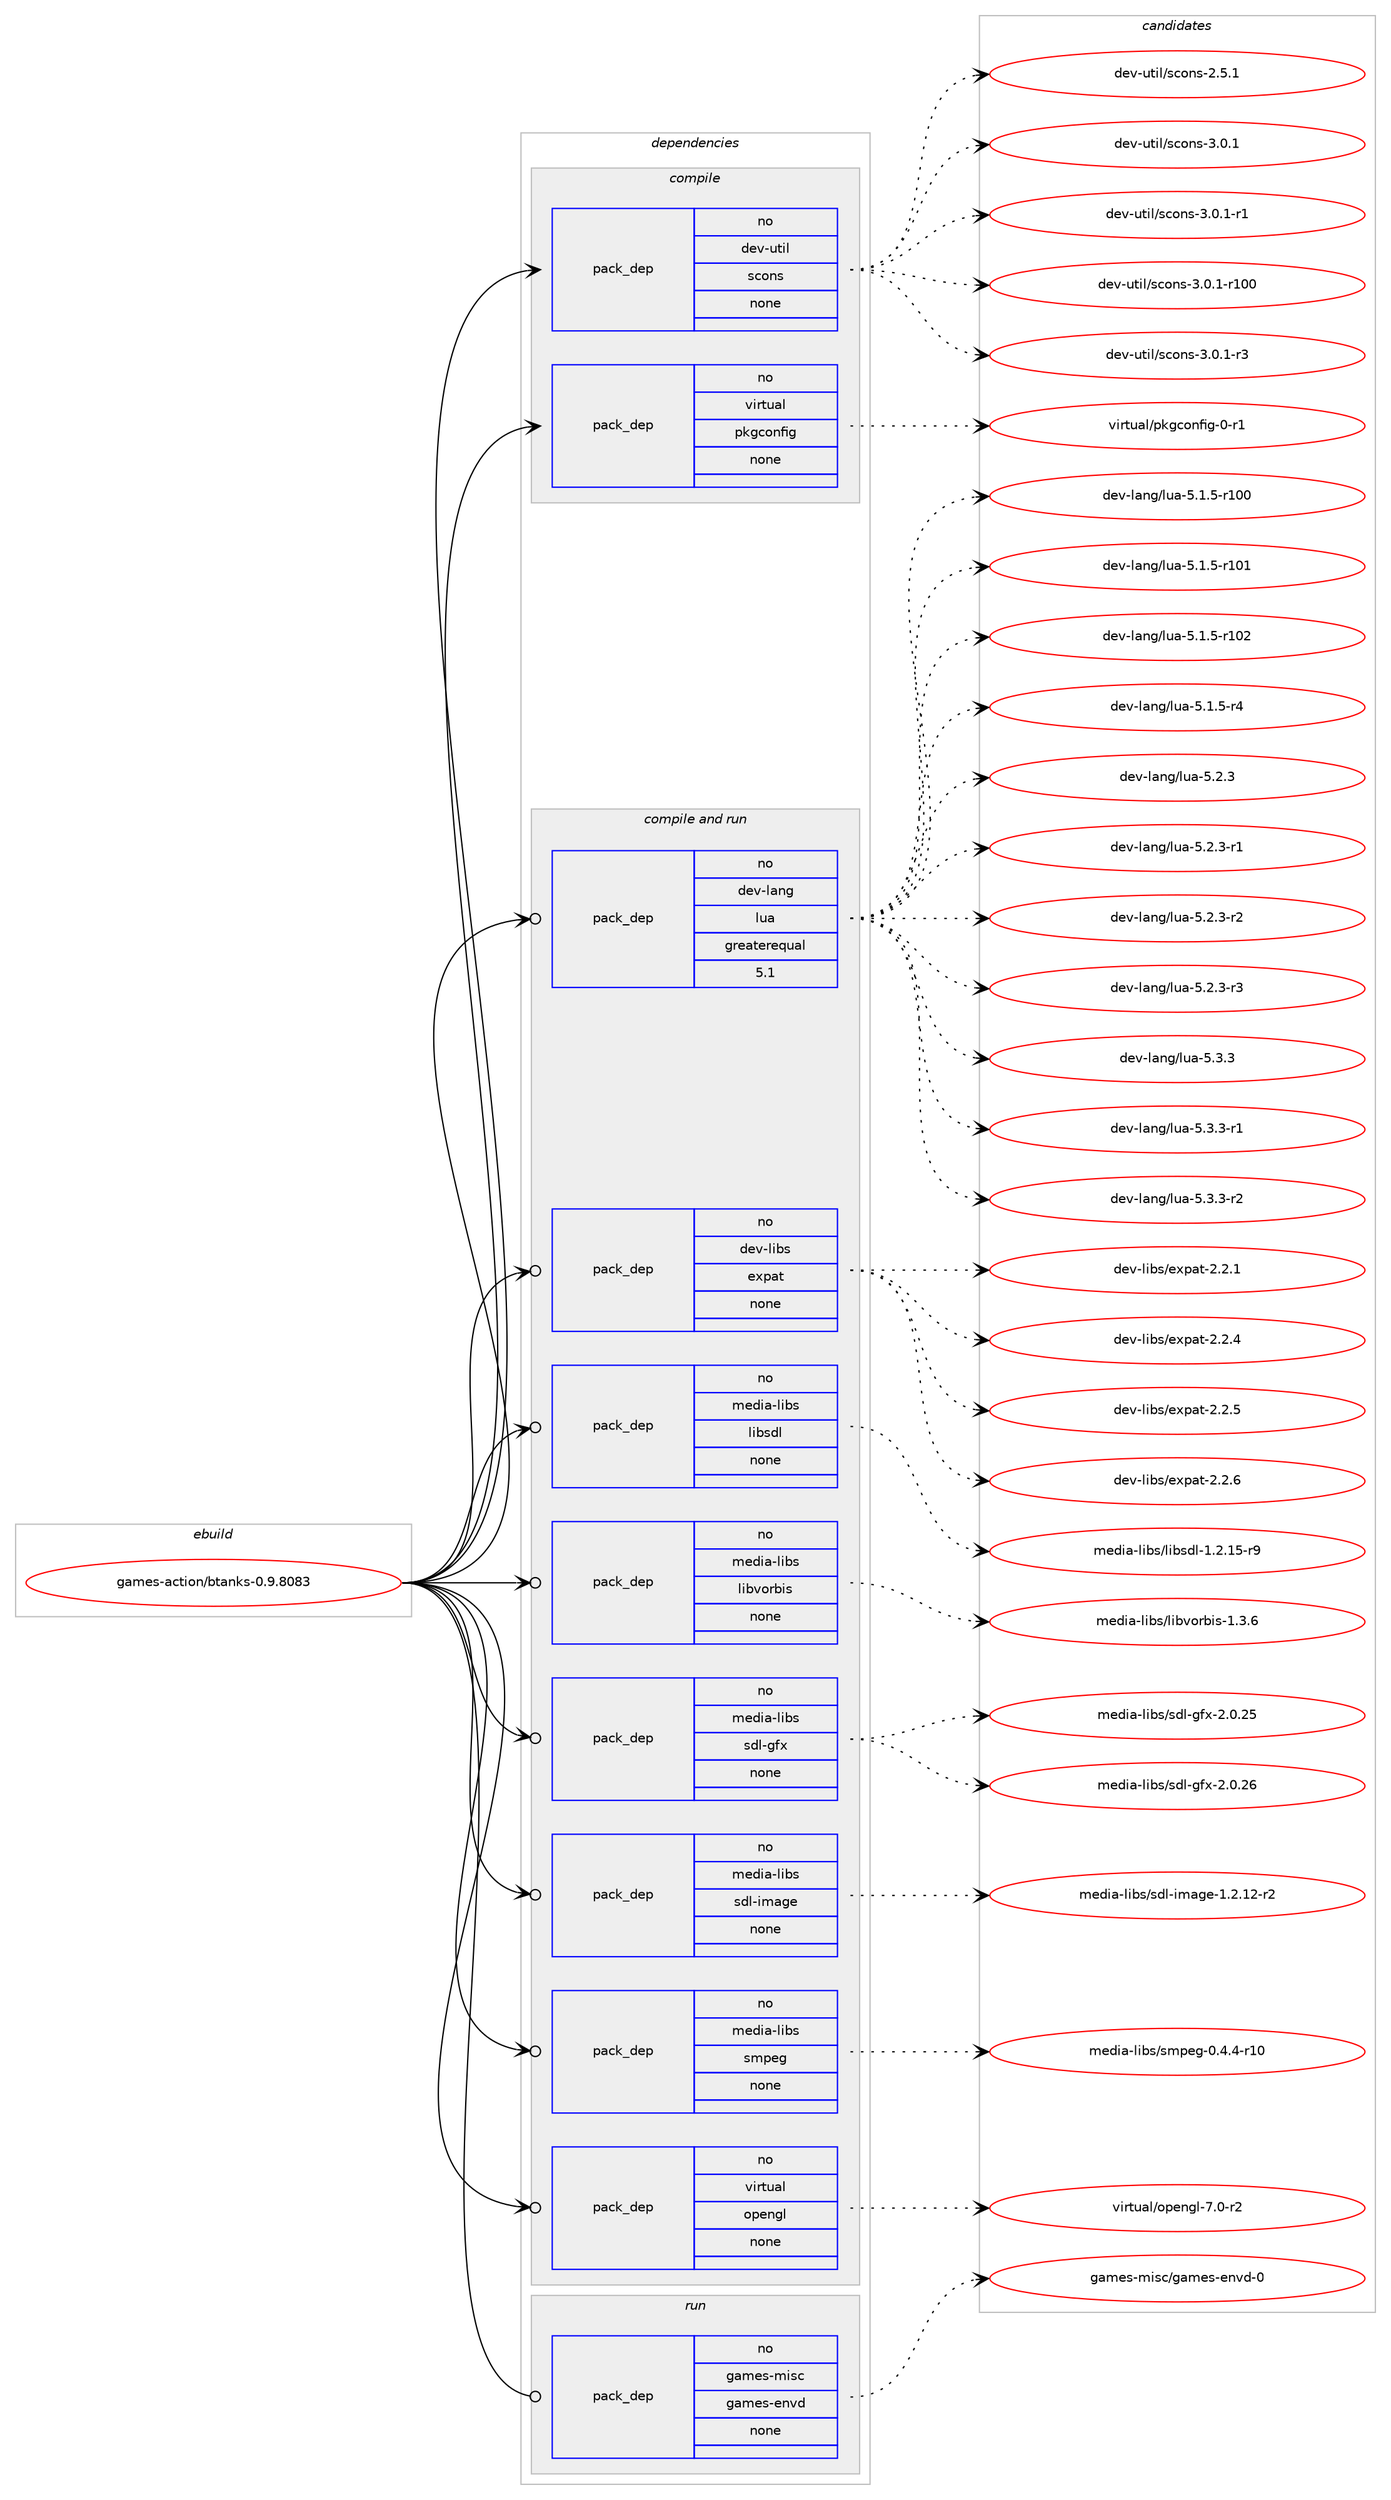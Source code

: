 digraph prolog {

# *************
# Graph options
# *************

newrank=true;
concentrate=true;
compound=true;
graph [rankdir=LR,fontname=Helvetica,fontsize=10,ranksep=1.5];#, ranksep=2.5, nodesep=0.2];
edge  [arrowhead=vee];
node  [fontname=Helvetica,fontsize=10];

# **********
# The ebuild
# **********

subgraph cluster_leftcol {
color=gray;
rank=same;
label=<<i>ebuild</i>>;
id [label="games-action/btanks-0.9.8083", color=red, width=4, href="../games-action/btanks-0.9.8083.svg"];
}

# ****************
# The dependencies
# ****************

subgraph cluster_midcol {
color=gray;
label=<<i>dependencies</i>>;
subgraph cluster_compile {
fillcolor="#eeeeee";
style=filled;
label=<<i>compile</i>>;
subgraph pack1414 {
dependency1673 [label=<<TABLE BORDER="0" CELLBORDER="1" CELLSPACING="0" CELLPADDING="4" WIDTH="220"><TR><TD ROWSPAN="6" CELLPADDING="30">pack_dep</TD></TR><TR><TD WIDTH="110">no</TD></TR><TR><TD>dev-util</TD></TR><TR><TD>scons</TD></TR><TR><TD>none</TD></TR><TR><TD></TD></TR></TABLE>>, shape=none, color=blue];
}
id:e -> dependency1673:w [weight=20,style="solid",arrowhead="vee"];
subgraph pack1415 {
dependency1674 [label=<<TABLE BORDER="0" CELLBORDER="1" CELLSPACING="0" CELLPADDING="4" WIDTH="220"><TR><TD ROWSPAN="6" CELLPADDING="30">pack_dep</TD></TR><TR><TD WIDTH="110">no</TD></TR><TR><TD>virtual</TD></TR><TR><TD>pkgconfig</TD></TR><TR><TD>none</TD></TR><TR><TD></TD></TR></TABLE>>, shape=none, color=blue];
}
id:e -> dependency1674:w [weight=20,style="solid",arrowhead="vee"];
}
subgraph cluster_compileandrun {
fillcolor="#eeeeee";
style=filled;
label=<<i>compile and run</i>>;
subgraph pack1416 {
dependency1675 [label=<<TABLE BORDER="0" CELLBORDER="1" CELLSPACING="0" CELLPADDING="4" WIDTH="220"><TR><TD ROWSPAN="6" CELLPADDING="30">pack_dep</TD></TR><TR><TD WIDTH="110">no</TD></TR><TR><TD>dev-lang</TD></TR><TR><TD>lua</TD></TR><TR><TD>greaterequal</TD></TR><TR><TD>5.1</TD></TR></TABLE>>, shape=none, color=blue];
}
id:e -> dependency1675:w [weight=20,style="solid",arrowhead="odotvee"];
subgraph pack1417 {
dependency1676 [label=<<TABLE BORDER="0" CELLBORDER="1" CELLSPACING="0" CELLPADDING="4" WIDTH="220"><TR><TD ROWSPAN="6" CELLPADDING="30">pack_dep</TD></TR><TR><TD WIDTH="110">no</TD></TR><TR><TD>dev-libs</TD></TR><TR><TD>expat</TD></TR><TR><TD>none</TD></TR><TR><TD></TD></TR></TABLE>>, shape=none, color=blue];
}
id:e -> dependency1676:w [weight=20,style="solid",arrowhead="odotvee"];
subgraph pack1418 {
dependency1677 [label=<<TABLE BORDER="0" CELLBORDER="1" CELLSPACING="0" CELLPADDING="4" WIDTH="220"><TR><TD ROWSPAN="6" CELLPADDING="30">pack_dep</TD></TR><TR><TD WIDTH="110">no</TD></TR><TR><TD>media-libs</TD></TR><TR><TD>libsdl</TD></TR><TR><TD>none</TD></TR><TR><TD></TD></TR></TABLE>>, shape=none, color=blue];
}
id:e -> dependency1677:w [weight=20,style="solid",arrowhead="odotvee"];
subgraph pack1419 {
dependency1678 [label=<<TABLE BORDER="0" CELLBORDER="1" CELLSPACING="0" CELLPADDING="4" WIDTH="220"><TR><TD ROWSPAN="6" CELLPADDING="30">pack_dep</TD></TR><TR><TD WIDTH="110">no</TD></TR><TR><TD>media-libs</TD></TR><TR><TD>libvorbis</TD></TR><TR><TD>none</TD></TR><TR><TD></TD></TR></TABLE>>, shape=none, color=blue];
}
id:e -> dependency1678:w [weight=20,style="solid",arrowhead="odotvee"];
subgraph pack1420 {
dependency1679 [label=<<TABLE BORDER="0" CELLBORDER="1" CELLSPACING="0" CELLPADDING="4" WIDTH="220"><TR><TD ROWSPAN="6" CELLPADDING="30">pack_dep</TD></TR><TR><TD WIDTH="110">no</TD></TR><TR><TD>media-libs</TD></TR><TR><TD>sdl-gfx</TD></TR><TR><TD>none</TD></TR><TR><TD></TD></TR></TABLE>>, shape=none, color=blue];
}
id:e -> dependency1679:w [weight=20,style="solid",arrowhead="odotvee"];
subgraph pack1421 {
dependency1680 [label=<<TABLE BORDER="0" CELLBORDER="1" CELLSPACING="0" CELLPADDING="4" WIDTH="220"><TR><TD ROWSPAN="6" CELLPADDING="30">pack_dep</TD></TR><TR><TD WIDTH="110">no</TD></TR><TR><TD>media-libs</TD></TR><TR><TD>sdl-image</TD></TR><TR><TD>none</TD></TR><TR><TD></TD></TR></TABLE>>, shape=none, color=blue];
}
id:e -> dependency1680:w [weight=20,style="solid",arrowhead="odotvee"];
subgraph pack1422 {
dependency1681 [label=<<TABLE BORDER="0" CELLBORDER="1" CELLSPACING="0" CELLPADDING="4" WIDTH="220"><TR><TD ROWSPAN="6" CELLPADDING="30">pack_dep</TD></TR><TR><TD WIDTH="110">no</TD></TR><TR><TD>media-libs</TD></TR><TR><TD>smpeg</TD></TR><TR><TD>none</TD></TR><TR><TD></TD></TR></TABLE>>, shape=none, color=blue];
}
id:e -> dependency1681:w [weight=20,style="solid",arrowhead="odotvee"];
subgraph pack1423 {
dependency1682 [label=<<TABLE BORDER="0" CELLBORDER="1" CELLSPACING="0" CELLPADDING="4" WIDTH="220"><TR><TD ROWSPAN="6" CELLPADDING="30">pack_dep</TD></TR><TR><TD WIDTH="110">no</TD></TR><TR><TD>virtual</TD></TR><TR><TD>opengl</TD></TR><TR><TD>none</TD></TR><TR><TD></TD></TR></TABLE>>, shape=none, color=blue];
}
id:e -> dependency1682:w [weight=20,style="solid",arrowhead="odotvee"];
}
subgraph cluster_run {
fillcolor="#eeeeee";
style=filled;
label=<<i>run</i>>;
subgraph pack1424 {
dependency1683 [label=<<TABLE BORDER="0" CELLBORDER="1" CELLSPACING="0" CELLPADDING="4" WIDTH="220"><TR><TD ROWSPAN="6" CELLPADDING="30">pack_dep</TD></TR><TR><TD WIDTH="110">no</TD></TR><TR><TD>games-misc</TD></TR><TR><TD>games-envd</TD></TR><TR><TD>none</TD></TR><TR><TD></TD></TR></TABLE>>, shape=none, color=blue];
}
id:e -> dependency1683:w [weight=20,style="solid",arrowhead="odot"];
}
}

# **************
# The candidates
# **************

subgraph cluster_choices {
rank=same;
color=gray;
label=<<i>candidates</i>>;

subgraph choice1414 {
color=black;
nodesep=1;
choice100101118451171161051084711599111110115455046534649 [label="dev-util/scons-2.5.1", color=red, width=4,href="../dev-util/scons-2.5.1.svg"];
choice100101118451171161051084711599111110115455146484649 [label="dev-util/scons-3.0.1", color=red, width=4,href="../dev-util/scons-3.0.1.svg"];
choice1001011184511711610510847115991111101154551464846494511449 [label="dev-util/scons-3.0.1-r1", color=red, width=4,href="../dev-util/scons-3.0.1-r1.svg"];
choice10010111845117116105108471159911111011545514648464945114494848 [label="dev-util/scons-3.0.1-r100", color=red, width=4,href="../dev-util/scons-3.0.1-r100.svg"];
choice1001011184511711610510847115991111101154551464846494511451 [label="dev-util/scons-3.0.1-r3", color=red, width=4,href="../dev-util/scons-3.0.1-r3.svg"];
dependency1673:e -> choice100101118451171161051084711599111110115455046534649:w [style=dotted,weight="100"];
dependency1673:e -> choice100101118451171161051084711599111110115455146484649:w [style=dotted,weight="100"];
dependency1673:e -> choice1001011184511711610510847115991111101154551464846494511449:w [style=dotted,weight="100"];
dependency1673:e -> choice10010111845117116105108471159911111011545514648464945114494848:w [style=dotted,weight="100"];
dependency1673:e -> choice1001011184511711610510847115991111101154551464846494511451:w [style=dotted,weight="100"];
}
subgraph choice1415 {
color=black;
nodesep=1;
choice11810511411611797108471121071039911111010210510345484511449 [label="virtual/pkgconfig-0-r1", color=red, width=4,href="../virtual/pkgconfig-0-r1.svg"];
dependency1674:e -> choice11810511411611797108471121071039911111010210510345484511449:w [style=dotted,weight="100"];
}
subgraph choice1416 {
color=black;
nodesep=1;
choice1001011184510897110103471081179745534649465345114494848 [label="dev-lang/lua-5.1.5-r100", color=red, width=4,href="../dev-lang/lua-5.1.5-r100.svg"];
choice1001011184510897110103471081179745534649465345114494849 [label="dev-lang/lua-5.1.5-r101", color=red, width=4,href="../dev-lang/lua-5.1.5-r101.svg"];
choice1001011184510897110103471081179745534649465345114494850 [label="dev-lang/lua-5.1.5-r102", color=red, width=4,href="../dev-lang/lua-5.1.5-r102.svg"];
choice100101118451089711010347108117974553464946534511452 [label="dev-lang/lua-5.1.5-r4", color=red, width=4,href="../dev-lang/lua-5.1.5-r4.svg"];
choice10010111845108971101034710811797455346504651 [label="dev-lang/lua-5.2.3", color=red, width=4,href="../dev-lang/lua-5.2.3.svg"];
choice100101118451089711010347108117974553465046514511449 [label="dev-lang/lua-5.2.3-r1", color=red, width=4,href="../dev-lang/lua-5.2.3-r1.svg"];
choice100101118451089711010347108117974553465046514511450 [label="dev-lang/lua-5.2.3-r2", color=red, width=4,href="../dev-lang/lua-5.2.3-r2.svg"];
choice100101118451089711010347108117974553465046514511451 [label="dev-lang/lua-5.2.3-r3", color=red, width=4,href="../dev-lang/lua-5.2.3-r3.svg"];
choice10010111845108971101034710811797455346514651 [label="dev-lang/lua-5.3.3", color=red, width=4,href="../dev-lang/lua-5.3.3.svg"];
choice100101118451089711010347108117974553465146514511449 [label="dev-lang/lua-5.3.3-r1", color=red, width=4,href="../dev-lang/lua-5.3.3-r1.svg"];
choice100101118451089711010347108117974553465146514511450 [label="dev-lang/lua-5.3.3-r2", color=red, width=4,href="../dev-lang/lua-5.3.3-r2.svg"];
dependency1675:e -> choice1001011184510897110103471081179745534649465345114494848:w [style=dotted,weight="100"];
dependency1675:e -> choice1001011184510897110103471081179745534649465345114494849:w [style=dotted,weight="100"];
dependency1675:e -> choice1001011184510897110103471081179745534649465345114494850:w [style=dotted,weight="100"];
dependency1675:e -> choice100101118451089711010347108117974553464946534511452:w [style=dotted,weight="100"];
dependency1675:e -> choice10010111845108971101034710811797455346504651:w [style=dotted,weight="100"];
dependency1675:e -> choice100101118451089711010347108117974553465046514511449:w [style=dotted,weight="100"];
dependency1675:e -> choice100101118451089711010347108117974553465046514511450:w [style=dotted,weight="100"];
dependency1675:e -> choice100101118451089711010347108117974553465046514511451:w [style=dotted,weight="100"];
dependency1675:e -> choice10010111845108971101034710811797455346514651:w [style=dotted,weight="100"];
dependency1675:e -> choice100101118451089711010347108117974553465146514511449:w [style=dotted,weight="100"];
dependency1675:e -> choice100101118451089711010347108117974553465146514511450:w [style=dotted,weight="100"];
}
subgraph choice1417 {
color=black;
nodesep=1;
choice10010111845108105981154710112011297116455046504649 [label="dev-libs/expat-2.2.1", color=red, width=4,href="../dev-libs/expat-2.2.1.svg"];
choice10010111845108105981154710112011297116455046504652 [label="dev-libs/expat-2.2.4", color=red, width=4,href="../dev-libs/expat-2.2.4.svg"];
choice10010111845108105981154710112011297116455046504653 [label="dev-libs/expat-2.2.5", color=red, width=4,href="../dev-libs/expat-2.2.5.svg"];
choice10010111845108105981154710112011297116455046504654 [label="dev-libs/expat-2.2.6", color=red, width=4,href="../dev-libs/expat-2.2.6.svg"];
dependency1676:e -> choice10010111845108105981154710112011297116455046504649:w [style=dotted,weight="100"];
dependency1676:e -> choice10010111845108105981154710112011297116455046504652:w [style=dotted,weight="100"];
dependency1676:e -> choice10010111845108105981154710112011297116455046504653:w [style=dotted,weight="100"];
dependency1676:e -> choice10010111845108105981154710112011297116455046504654:w [style=dotted,weight="100"];
}
subgraph choice1418 {
color=black;
nodesep=1;
choice1091011001059745108105981154710810598115100108454946504649534511457 [label="media-libs/libsdl-1.2.15-r9", color=red, width=4,href="../media-libs/libsdl-1.2.15-r9.svg"];
dependency1677:e -> choice1091011001059745108105981154710810598115100108454946504649534511457:w [style=dotted,weight="100"];
}
subgraph choice1419 {
color=black;
nodesep=1;
choice109101100105974510810598115471081059811811111498105115454946514654 [label="media-libs/libvorbis-1.3.6", color=red, width=4,href="../media-libs/libvorbis-1.3.6.svg"];
dependency1678:e -> choice109101100105974510810598115471081059811811111498105115454946514654:w [style=dotted,weight="100"];
}
subgraph choice1420 {
color=black;
nodesep=1;
choice109101100105974510810598115471151001084510310212045504648465053 [label="media-libs/sdl-gfx-2.0.25", color=red, width=4,href="../media-libs/sdl-gfx-2.0.25.svg"];
choice109101100105974510810598115471151001084510310212045504648465054 [label="media-libs/sdl-gfx-2.0.26", color=red, width=4,href="../media-libs/sdl-gfx-2.0.26.svg"];
dependency1679:e -> choice109101100105974510810598115471151001084510310212045504648465053:w [style=dotted,weight="100"];
dependency1679:e -> choice109101100105974510810598115471151001084510310212045504648465054:w [style=dotted,weight="100"];
}
subgraph choice1421 {
color=black;
nodesep=1;
choice109101100105974510810598115471151001084510510997103101454946504649504511450 [label="media-libs/sdl-image-1.2.12-r2", color=red, width=4,href="../media-libs/sdl-image-1.2.12-r2.svg"];
dependency1680:e -> choice109101100105974510810598115471151001084510510997103101454946504649504511450:w [style=dotted,weight="100"];
}
subgraph choice1422 {
color=black;
nodesep=1;
choice10910110010597451081059811547115109112101103454846524652451144948 [label="media-libs/smpeg-0.4.4-r10", color=red, width=4,href="../media-libs/smpeg-0.4.4-r10.svg"];
dependency1681:e -> choice10910110010597451081059811547115109112101103454846524652451144948:w [style=dotted,weight="100"];
}
subgraph choice1423 {
color=black;
nodesep=1;
choice1181051141161179710847111112101110103108455546484511450 [label="virtual/opengl-7.0-r2", color=red, width=4,href="../virtual/opengl-7.0-r2.svg"];
dependency1682:e -> choice1181051141161179710847111112101110103108455546484511450:w [style=dotted,weight="100"];
}
subgraph choice1424 {
color=black;
nodesep=1;
choice1039710910111545109105115994710397109101115451011101181004548 [label="games-misc/games-envd-0", color=red, width=4,href="../games-misc/games-envd-0.svg"];
dependency1683:e -> choice1039710910111545109105115994710397109101115451011101181004548:w [style=dotted,weight="100"];
}
}

}
